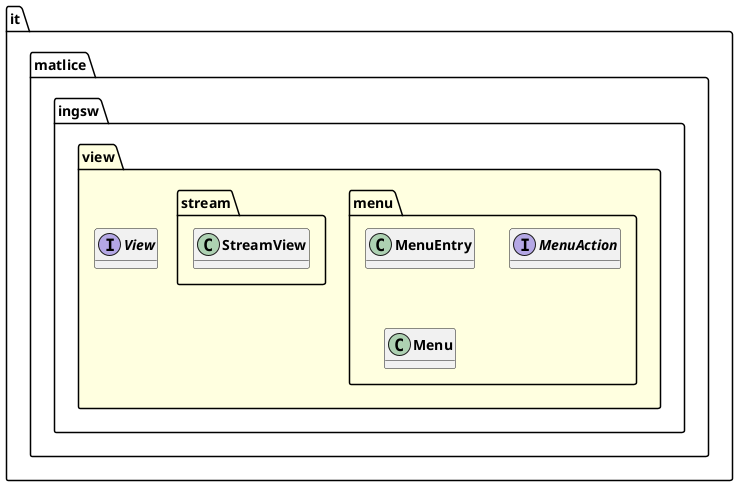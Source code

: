 @startuml

skinparam svgLinkTarget _parent
skinparam linetype ortho
package it.matlice.ingsw.view [[../../../../it/matlice/ingsw/view/package-summary.html{it.matlice.ingsw.view}]] #lightyellow {
}

interface "<b><size:14>View</b>" as it.matlice.ingsw.view.View  [[../../../../it/matlice/ingsw/view/View.html{it.matlice.ingsw.view.View}]] {
}

hide it.matlice.ingsw.view.View fields
hide it.matlice.ingsw.view.View methods

package it.matlice.ingsw.view.menu [[../../../../it/matlice/ingsw/view/menu/package-summary.html{it.matlice.ingsw.view.menu}]] {
}

class "<b><size:14>MenuEntry</b>" as it.matlice.ingsw.view.menu.MenuEntry  [[../../../../it/matlice/ingsw/view/menu/MenuEntry.html{it.matlice.ingsw.view.menu.MenuEntry}]] {
}

hide it.matlice.ingsw.view.menu.MenuEntry fields
hide it.matlice.ingsw.view.menu.MenuEntry methods

interface "<b><size:14>MenuAction</b>" as it.matlice.ingsw.view.menu.MenuAction  [[../../../../it/matlice/ingsw/view/menu/MenuAction.html{it.matlice.ingsw.view.menu.MenuAction}]] {
}

hide it.matlice.ingsw.view.menu.MenuAction fields
hide it.matlice.ingsw.view.menu.MenuAction methods

class "<b><size:14>Menu</b>" as it.matlice.ingsw.view.menu.Menu  [[../../../../it/matlice/ingsw/view/menu/Menu.html{it.matlice.ingsw.view.menu.Menu}]] {
}

hide it.matlice.ingsw.view.menu.Menu fields
hide it.matlice.ingsw.view.menu.Menu methods

package it.matlice.ingsw.view.stream [[../../../../it/matlice/ingsw/view/stream/package-summary.html{it.matlice.ingsw.view.stream}]] {
}

class "<b><size:14>StreamView</b>" as it.matlice.ingsw.view.stream.StreamView  [[../../../../it/matlice/ingsw/view/stream/StreamView.html{it.matlice.ingsw.view.stream.StreamView}]] {
}

hide it.matlice.ingsw.view.stream.StreamView fields
hide it.matlice.ingsw.view.stream.StreamView methods


@enduml
